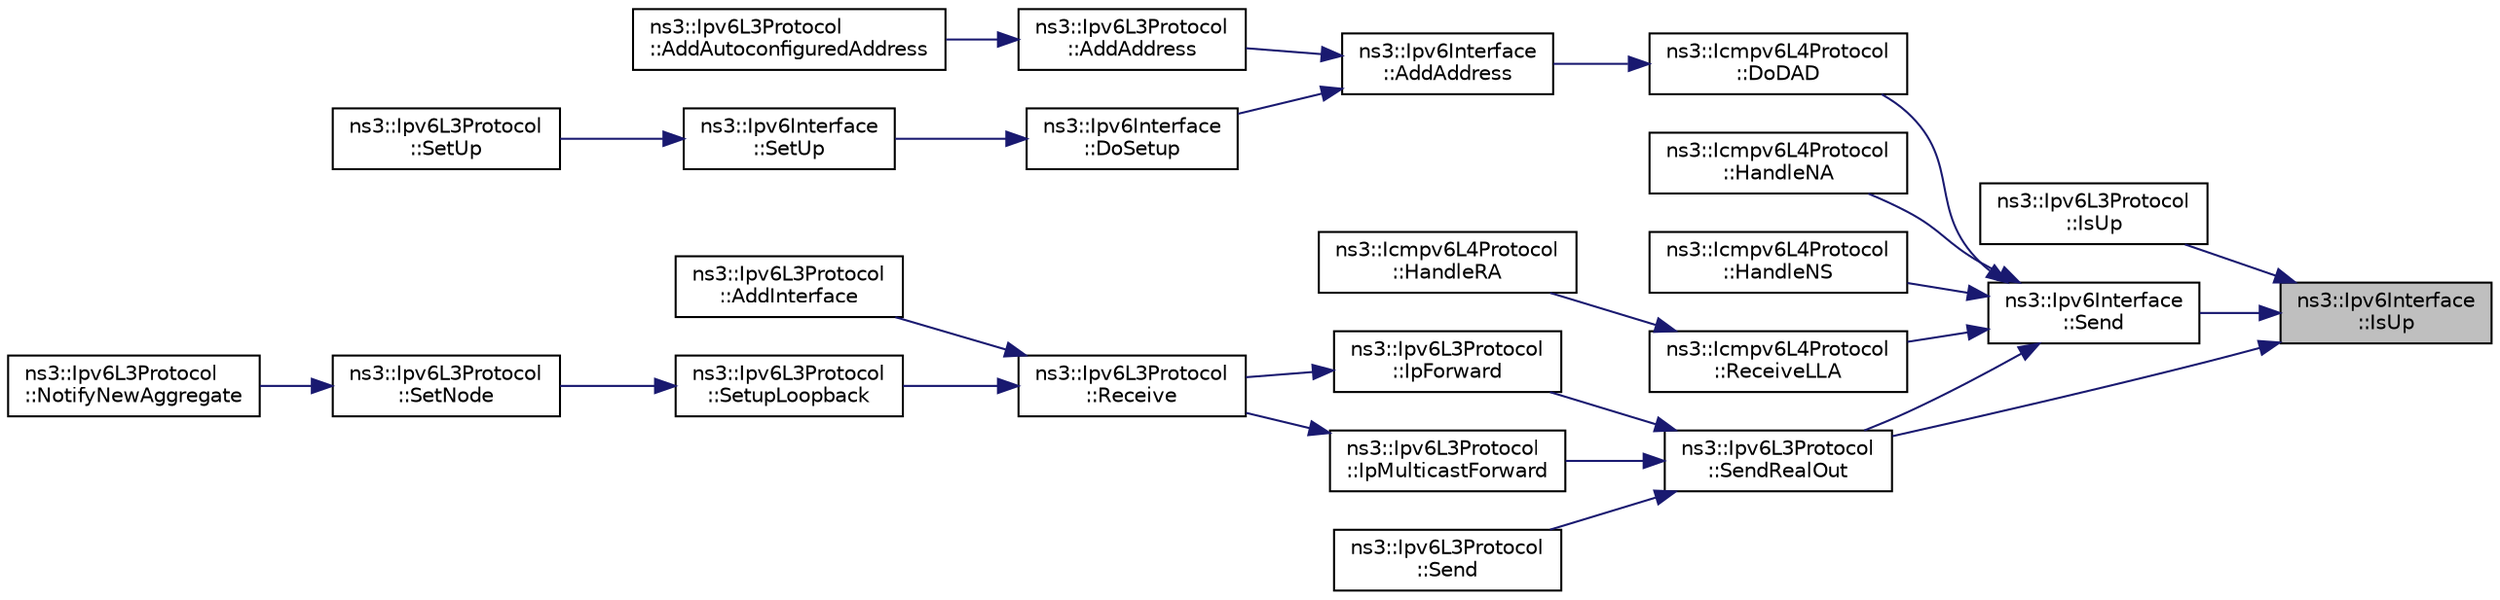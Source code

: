 digraph "ns3::Ipv6Interface::IsUp"
{
 // LATEX_PDF_SIZE
  edge [fontname="Helvetica",fontsize="10",labelfontname="Helvetica",labelfontsize="10"];
  node [fontname="Helvetica",fontsize="10",shape=record];
  rankdir="RL";
  Node1 [label="ns3::Ipv6Interface\l::IsUp",height=0.2,width=0.4,color="black", fillcolor="grey75", style="filled", fontcolor="black",tooltip="Is the interface UP ?"];
  Node1 -> Node2 [dir="back",color="midnightblue",fontsize="10",style="solid",fontname="Helvetica"];
  Node2 [label="ns3::Ipv6L3Protocol\l::IsUp",height=0.2,width=0.4,color="black", fillcolor="white", style="filled",URL="$classns3_1_1_ipv6_l3_protocol.html#aa6ac57ceab8bac8db8b4d69d845a727c",tooltip="Is specified interface up ?"];
  Node1 -> Node3 [dir="back",color="midnightblue",fontsize="10",style="solid",fontname="Helvetica"];
  Node3 [label="ns3::Ipv6Interface\l::Send",height=0.2,width=0.4,color="black", fillcolor="white", style="filled",URL="$classns3_1_1_ipv6_interface.html#aa3be8d7a7f0d8232e2ec9e900a98f727",tooltip="Send a packet through this interface."];
  Node3 -> Node4 [dir="back",color="midnightblue",fontsize="10",style="solid",fontname="Helvetica"];
  Node4 [label="ns3::Icmpv6L4Protocol\l::DoDAD",height=0.2,width=0.4,color="black", fillcolor="white", style="filled",URL="$classns3_1_1_icmpv6_l4_protocol.html#a926ea8e638e30cee8c3c17d4141f3f58",tooltip="Do the Duplication Address Detection (DAD)."];
  Node4 -> Node5 [dir="back",color="midnightblue",fontsize="10",style="solid",fontname="Helvetica"];
  Node5 [label="ns3::Ipv6Interface\l::AddAddress",height=0.2,width=0.4,color="black", fillcolor="white", style="filled",URL="$classns3_1_1_ipv6_interface.html#a8faa5a72b30720eb01f9fc1d1113ad19",tooltip="Add an IPv6 address."];
  Node5 -> Node6 [dir="back",color="midnightblue",fontsize="10",style="solid",fontname="Helvetica"];
  Node6 [label="ns3::Ipv6L3Protocol\l::AddAddress",height=0.2,width=0.4,color="black", fillcolor="white", style="filled",URL="$classns3_1_1_ipv6_l3_protocol.html#a33135677dcaa195be223eaf4f38a6efe",tooltip="Add an address on interface."];
  Node6 -> Node7 [dir="back",color="midnightblue",fontsize="10",style="solid",fontname="Helvetica"];
  Node7 [label="ns3::Ipv6L3Protocol\l::AddAutoconfiguredAddress",height=0.2,width=0.4,color="black", fillcolor="white", style="filled",URL="$classns3_1_1_ipv6_l3_protocol.html#a1806de87b35929a2181c2985e5df1ec0",tooltip="Add an autoconfigured address with RA information."];
  Node5 -> Node8 [dir="back",color="midnightblue",fontsize="10",style="solid",fontname="Helvetica"];
  Node8 [label="ns3::Ipv6Interface\l::DoSetup",height=0.2,width=0.4,color="black", fillcolor="white", style="filled",URL="$classns3_1_1_ipv6_interface.html#a394066472c703fcf39d17f1bfcc9191e",tooltip="Initialize interface."];
  Node8 -> Node9 [dir="back",color="midnightblue",fontsize="10",style="solid",fontname="Helvetica"];
  Node9 [label="ns3::Ipv6Interface\l::SetUp",height=0.2,width=0.4,color="black", fillcolor="white", style="filled",URL="$classns3_1_1_ipv6_interface.html#a9db98f98cc682a2395fe582bfb511880",tooltip="Enable this interface."];
  Node9 -> Node10 [dir="back",color="midnightblue",fontsize="10",style="solid",fontname="Helvetica"];
  Node10 [label="ns3::Ipv6L3Protocol\l::SetUp",height=0.2,width=0.4,color="black", fillcolor="white", style="filled",URL="$classns3_1_1_ipv6_l3_protocol.html#a834eba3100efc8f71e5292bbfdcde6e6",tooltip="Set an interface up."];
  Node3 -> Node11 [dir="back",color="midnightblue",fontsize="10",style="solid",fontname="Helvetica"];
  Node11 [label="ns3::Icmpv6L4Protocol\l::HandleNA",height=0.2,width=0.4,color="black", fillcolor="white", style="filled",URL="$classns3_1_1_icmpv6_l4_protocol.html#a6c3a2ecce98fa29743eb177b613490e5",tooltip="Receive Neighbor Advertisement method."];
  Node3 -> Node12 [dir="back",color="midnightblue",fontsize="10",style="solid",fontname="Helvetica"];
  Node12 [label="ns3::Icmpv6L4Protocol\l::HandleNS",height=0.2,width=0.4,color="black", fillcolor="white", style="filled",URL="$classns3_1_1_icmpv6_l4_protocol.html#acec910926a1fdbbea699c10d638aa704",tooltip="Receive Neighbor Solicitation method."];
  Node3 -> Node13 [dir="back",color="midnightblue",fontsize="10",style="solid",fontname="Helvetica"];
  Node13 [label="ns3::Icmpv6L4Protocol\l::ReceiveLLA",height=0.2,width=0.4,color="black", fillcolor="white", style="filled",URL="$classns3_1_1_icmpv6_l4_protocol.html#ad6670739eba9c44ba37bf9644bfcdde5",tooltip="Link layer address option processing."];
  Node13 -> Node14 [dir="back",color="midnightblue",fontsize="10",style="solid",fontname="Helvetica"];
  Node14 [label="ns3::Icmpv6L4Protocol\l::HandleRA",height=0.2,width=0.4,color="black", fillcolor="white", style="filled",URL="$classns3_1_1_icmpv6_l4_protocol.html#af1a56b5658c12d34615aa712758359d5",tooltip="Receive Router Advertisement method."];
  Node3 -> Node15 [dir="back",color="midnightblue",fontsize="10",style="solid",fontname="Helvetica"];
  Node15 [label="ns3::Ipv6L3Protocol\l::SendRealOut",height=0.2,width=0.4,color="black", fillcolor="white", style="filled",URL="$classns3_1_1_ipv6_l3_protocol.html#adad363af4c50cd94505b918b15f228d4",tooltip="Send packet with route."];
  Node15 -> Node16 [dir="back",color="midnightblue",fontsize="10",style="solid",fontname="Helvetica"];
  Node16 [label="ns3::Ipv6L3Protocol\l::IpForward",height=0.2,width=0.4,color="black", fillcolor="white", style="filled",URL="$classns3_1_1_ipv6_l3_protocol.html#ac956e0aaed5e961b6c25210c2b696da6",tooltip="Forward a packet."];
  Node16 -> Node17 [dir="back",color="midnightblue",fontsize="10",style="solid",fontname="Helvetica"];
  Node17 [label="ns3::Ipv6L3Protocol\l::Receive",height=0.2,width=0.4,color="black", fillcolor="white", style="filled",URL="$classns3_1_1_ipv6_l3_protocol.html#a8a95d576e8aee9a571db93bf686d850a",tooltip="Receive method when a packet arrive in the stack."];
  Node17 -> Node18 [dir="back",color="midnightblue",fontsize="10",style="solid",fontname="Helvetica"];
  Node18 [label="ns3::Ipv6L3Protocol\l::AddInterface",height=0.2,width=0.4,color="black", fillcolor="white", style="filled",URL="$classns3_1_1_ipv6_l3_protocol.html#a56047c2ee7db15185af07538c609cbb5",tooltip="Add IPv6 interface for a device."];
  Node17 -> Node19 [dir="back",color="midnightblue",fontsize="10",style="solid",fontname="Helvetica"];
  Node19 [label="ns3::Ipv6L3Protocol\l::SetupLoopback",height=0.2,width=0.4,color="black", fillcolor="white", style="filled",URL="$classns3_1_1_ipv6_l3_protocol.html#a69a1ef7b49dd3aa80c6807f467720005",tooltip="Setup loopback interface."];
  Node19 -> Node20 [dir="back",color="midnightblue",fontsize="10",style="solid",fontname="Helvetica"];
  Node20 [label="ns3::Ipv6L3Protocol\l::SetNode",height=0.2,width=0.4,color="black", fillcolor="white", style="filled",URL="$classns3_1_1_ipv6_l3_protocol.html#a53796a2747cb5edcd1c762f44043b061",tooltip="Set node associated with this stack."];
  Node20 -> Node21 [dir="back",color="midnightblue",fontsize="10",style="solid",fontname="Helvetica"];
  Node21 [label="ns3::Ipv6L3Protocol\l::NotifyNewAggregate",height=0.2,width=0.4,color="black", fillcolor="white", style="filled",URL="$classns3_1_1_ipv6_l3_protocol.html#ae07ff89952d068d18fb5650ffd1f5378",tooltip="Notify other components connected to the node that a new stack member is now connected."];
  Node15 -> Node22 [dir="back",color="midnightblue",fontsize="10",style="solid",fontname="Helvetica"];
  Node22 [label="ns3::Ipv6L3Protocol\l::IpMulticastForward",height=0.2,width=0.4,color="black", fillcolor="white", style="filled",URL="$classns3_1_1_ipv6_l3_protocol.html#aa65d2e4894ea499415227e232e854824",tooltip="Forward a multicast packet."];
  Node22 -> Node17 [dir="back",color="midnightblue",fontsize="10",style="solid",fontname="Helvetica"];
  Node15 -> Node23 [dir="back",color="midnightblue",fontsize="10",style="solid",fontname="Helvetica"];
  Node23 [label="ns3::Ipv6L3Protocol\l::Send",height=0.2,width=0.4,color="black", fillcolor="white", style="filled",URL="$classns3_1_1_ipv6_l3_protocol.html#ac281dd6c5aff55330904e7a298c1881b",tooltip="Higher-level layers call this method to send a packet down the stack to the MAC and PHY layers."];
  Node1 -> Node15 [dir="back",color="midnightblue",fontsize="10",style="solid",fontname="Helvetica"];
}
